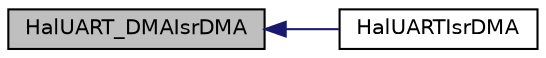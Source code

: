 digraph "HalUART_DMAIsrDMA"
{
  edge [fontname="Helvetica",fontsize="10",labelfontname="Helvetica",labelfontsize="10"];
  node [fontname="Helvetica",fontsize="10",shape=record];
  rankdir="LR";
  Node1 [label="HalUART_DMAIsrDMA",height=0.2,width=0.4,color="black", fillcolor="grey75", style="filled" fontcolor="black"];
  Node1 -> Node2 [dir="back",color="midnightblue",fontsize="10",style="solid",fontname="Helvetica"];
  Node2 [label="HalUARTIsrDMA",height=0.2,width=0.4,color="black", fillcolor="white", style="filled",URL="$_c_c2540_e_b_2hal__uart_8c.html#a7099cdeaf0ff5115917afc3ea0860322"];
}
